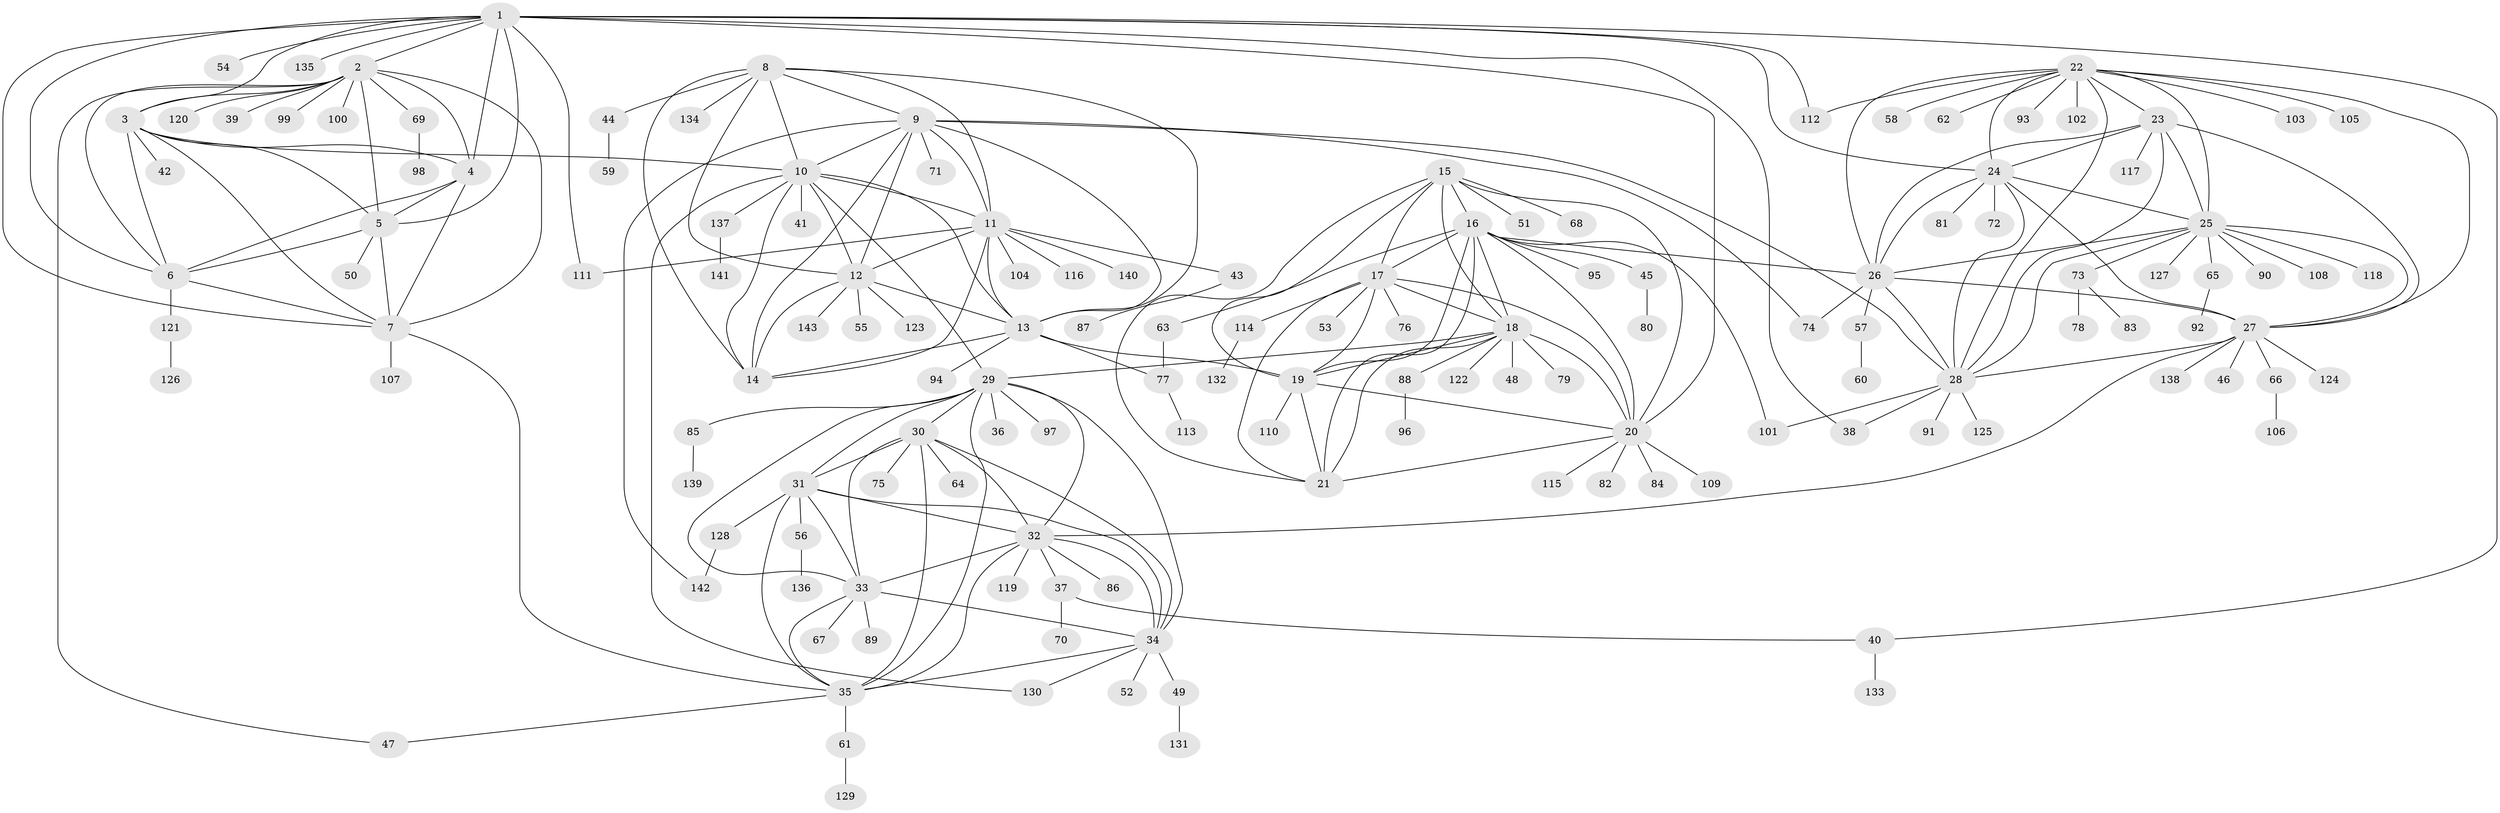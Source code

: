 // coarse degree distribution, {3: 0.014084507042253521, 7: 0.028169014084507043, 8: 0.028169014084507043, 4: 0.028169014084507043, 12: 0.04225352112676056, 5: 0.014084507042253521, 1: 0.7887323943661971, 11: 0.014084507042253521, 2: 0.028169014084507043, 13: 0.014084507042253521}
// Generated by graph-tools (version 1.1) at 2025/57/03/04/25 21:57:12]
// undirected, 143 vertices, 233 edges
graph export_dot {
graph [start="1"]
  node [color=gray90,style=filled];
  1;
  2;
  3;
  4;
  5;
  6;
  7;
  8;
  9;
  10;
  11;
  12;
  13;
  14;
  15;
  16;
  17;
  18;
  19;
  20;
  21;
  22;
  23;
  24;
  25;
  26;
  27;
  28;
  29;
  30;
  31;
  32;
  33;
  34;
  35;
  36;
  37;
  38;
  39;
  40;
  41;
  42;
  43;
  44;
  45;
  46;
  47;
  48;
  49;
  50;
  51;
  52;
  53;
  54;
  55;
  56;
  57;
  58;
  59;
  60;
  61;
  62;
  63;
  64;
  65;
  66;
  67;
  68;
  69;
  70;
  71;
  72;
  73;
  74;
  75;
  76;
  77;
  78;
  79;
  80;
  81;
  82;
  83;
  84;
  85;
  86;
  87;
  88;
  89;
  90;
  91;
  92;
  93;
  94;
  95;
  96;
  97;
  98;
  99;
  100;
  101;
  102;
  103;
  104;
  105;
  106;
  107;
  108;
  109;
  110;
  111;
  112;
  113;
  114;
  115;
  116;
  117;
  118;
  119;
  120;
  121;
  122;
  123;
  124;
  125;
  126;
  127;
  128;
  129;
  130;
  131;
  132;
  133;
  134;
  135;
  136;
  137;
  138;
  139;
  140;
  141;
  142;
  143;
  1 -- 2;
  1 -- 3;
  1 -- 4;
  1 -- 5;
  1 -- 6;
  1 -- 7;
  1 -- 20;
  1 -- 24;
  1 -- 38;
  1 -- 40;
  1 -- 54;
  1 -- 111;
  1 -- 112;
  1 -- 135;
  2 -- 3;
  2 -- 4;
  2 -- 5;
  2 -- 6;
  2 -- 7;
  2 -- 39;
  2 -- 47;
  2 -- 69;
  2 -- 99;
  2 -- 100;
  2 -- 120;
  3 -- 4;
  3 -- 5;
  3 -- 6;
  3 -- 7;
  3 -- 10;
  3 -- 42;
  4 -- 5;
  4 -- 6;
  4 -- 7;
  5 -- 6;
  5 -- 7;
  5 -- 50;
  6 -- 7;
  6 -- 121;
  7 -- 35;
  7 -- 107;
  8 -- 9;
  8 -- 10;
  8 -- 11;
  8 -- 12;
  8 -- 13;
  8 -- 14;
  8 -- 44;
  8 -- 134;
  9 -- 10;
  9 -- 11;
  9 -- 12;
  9 -- 13;
  9 -- 14;
  9 -- 28;
  9 -- 71;
  9 -- 74;
  9 -- 142;
  10 -- 11;
  10 -- 12;
  10 -- 13;
  10 -- 14;
  10 -- 29;
  10 -- 41;
  10 -- 130;
  10 -- 137;
  11 -- 12;
  11 -- 13;
  11 -- 14;
  11 -- 43;
  11 -- 104;
  11 -- 111;
  11 -- 116;
  11 -- 140;
  12 -- 13;
  12 -- 14;
  12 -- 55;
  12 -- 123;
  12 -- 143;
  13 -- 14;
  13 -- 19;
  13 -- 77;
  13 -- 94;
  15 -- 16;
  15 -- 17;
  15 -- 18;
  15 -- 19;
  15 -- 20;
  15 -- 21;
  15 -- 51;
  15 -- 68;
  16 -- 17;
  16 -- 18;
  16 -- 19;
  16 -- 20;
  16 -- 21;
  16 -- 26;
  16 -- 45;
  16 -- 63;
  16 -- 95;
  16 -- 101;
  17 -- 18;
  17 -- 19;
  17 -- 20;
  17 -- 21;
  17 -- 53;
  17 -- 76;
  17 -- 114;
  18 -- 19;
  18 -- 20;
  18 -- 21;
  18 -- 29;
  18 -- 48;
  18 -- 79;
  18 -- 88;
  18 -- 122;
  19 -- 20;
  19 -- 21;
  19 -- 110;
  20 -- 21;
  20 -- 82;
  20 -- 84;
  20 -- 109;
  20 -- 115;
  22 -- 23;
  22 -- 24;
  22 -- 25;
  22 -- 26;
  22 -- 27;
  22 -- 28;
  22 -- 58;
  22 -- 62;
  22 -- 93;
  22 -- 102;
  22 -- 103;
  22 -- 105;
  22 -- 112;
  23 -- 24;
  23 -- 25;
  23 -- 26;
  23 -- 27;
  23 -- 28;
  23 -- 117;
  24 -- 25;
  24 -- 26;
  24 -- 27;
  24 -- 28;
  24 -- 72;
  24 -- 81;
  25 -- 26;
  25 -- 27;
  25 -- 28;
  25 -- 65;
  25 -- 73;
  25 -- 90;
  25 -- 108;
  25 -- 118;
  25 -- 127;
  26 -- 27;
  26 -- 28;
  26 -- 57;
  26 -- 74;
  27 -- 28;
  27 -- 32;
  27 -- 46;
  27 -- 66;
  27 -- 124;
  27 -- 138;
  28 -- 38;
  28 -- 91;
  28 -- 101;
  28 -- 125;
  29 -- 30;
  29 -- 31;
  29 -- 32;
  29 -- 33;
  29 -- 34;
  29 -- 35;
  29 -- 36;
  29 -- 85;
  29 -- 97;
  30 -- 31;
  30 -- 32;
  30 -- 33;
  30 -- 34;
  30 -- 35;
  30 -- 64;
  30 -- 75;
  31 -- 32;
  31 -- 33;
  31 -- 34;
  31 -- 35;
  31 -- 56;
  31 -- 128;
  32 -- 33;
  32 -- 34;
  32 -- 35;
  32 -- 37;
  32 -- 86;
  32 -- 119;
  33 -- 34;
  33 -- 35;
  33 -- 67;
  33 -- 89;
  34 -- 35;
  34 -- 49;
  34 -- 52;
  34 -- 130;
  35 -- 47;
  35 -- 61;
  37 -- 40;
  37 -- 70;
  40 -- 133;
  43 -- 87;
  44 -- 59;
  45 -- 80;
  49 -- 131;
  56 -- 136;
  57 -- 60;
  61 -- 129;
  63 -- 77;
  65 -- 92;
  66 -- 106;
  69 -- 98;
  73 -- 78;
  73 -- 83;
  77 -- 113;
  85 -- 139;
  88 -- 96;
  114 -- 132;
  121 -- 126;
  128 -- 142;
  137 -- 141;
}
